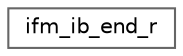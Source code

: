 digraph "Graphical Class Hierarchy"
{
 // LATEX_PDF_SIZE
  bgcolor="transparent";
  edge [fontname=Helvetica,fontsize=10,labelfontname=Helvetica,labelfontsize=10];
  node [fontname=Helvetica,fontsize=10,shape=box,height=0.2,width=0.4];
  rankdir="LR";
  Node0 [id="Node000000",label="ifm_ib_end_r",height=0.2,width=0.4,color="grey40", fillcolor="white", style="filled",URL="$structifm__ib__end__r.html",tooltip=" "];
}
